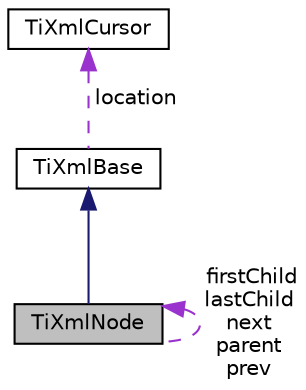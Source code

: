 digraph "TiXmlNode"
{
 // LATEX_PDF_SIZE
  edge [fontname="Helvetica",fontsize="10",labelfontname="Helvetica",labelfontsize="10"];
  node [fontname="Helvetica",fontsize="10",shape=record];
  Node1 [label="TiXmlNode",height=0.2,width=0.4,color="black", fillcolor="grey75", style="filled", fontcolor="black",tooltip=" "];
  Node2 -> Node1 [dir="back",color="midnightblue",fontsize="10",style="solid",fontname="Helvetica"];
  Node2 [label="TiXmlBase",height=0.2,width=0.4,color="black", fillcolor="white", style="filled",URL="$classTiXmlBase.html",tooltip=" "];
  Node3 -> Node2 [dir="back",color="darkorchid3",fontsize="10",style="dashed",label=" location" ,fontname="Helvetica"];
  Node3 [label="TiXmlCursor",height=0.2,width=0.4,color="black", fillcolor="white", style="filled",URL="$structTiXmlCursor.html",tooltip=" "];
  Node1 -> Node1 [dir="back",color="darkorchid3",fontsize="10",style="dashed",label=" firstChild\nlastChild\nnext\nparent\nprev" ,fontname="Helvetica"];
}

